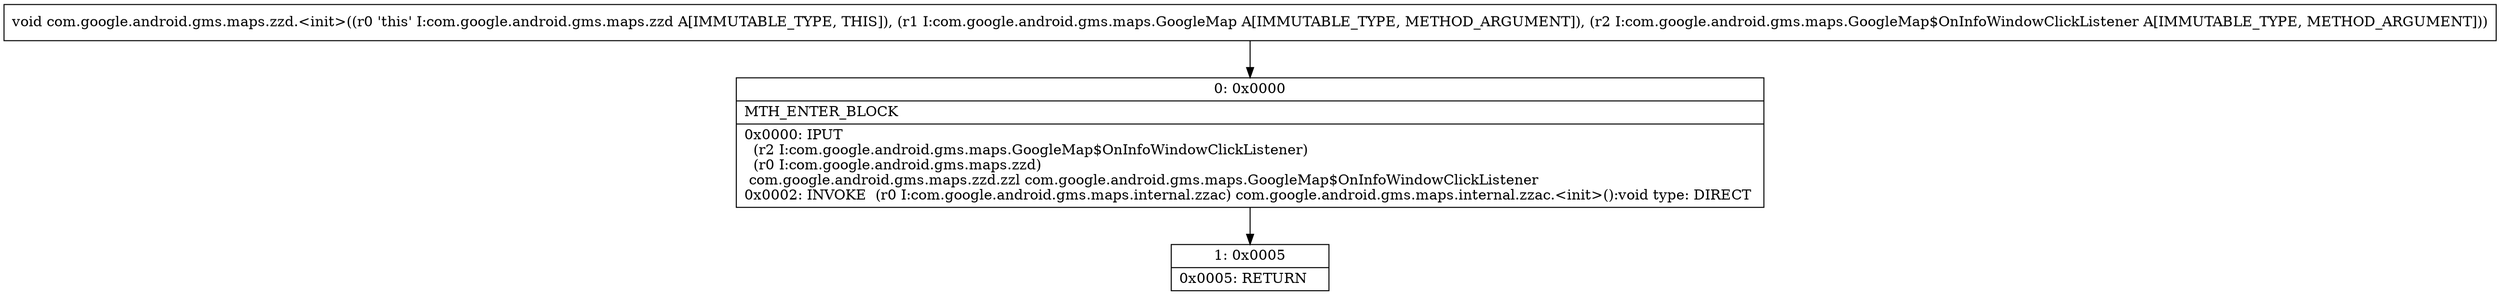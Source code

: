 digraph "CFG forcom.google.android.gms.maps.zzd.\<init\>(Lcom\/google\/android\/gms\/maps\/GoogleMap;Lcom\/google\/android\/gms\/maps\/GoogleMap$OnInfoWindowClickListener;)V" {
Node_0 [shape=record,label="{0\:\ 0x0000|MTH_ENTER_BLOCK\l|0x0000: IPUT  \l  (r2 I:com.google.android.gms.maps.GoogleMap$OnInfoWindowClickListener)\l  (r0 I:com.google.android.gms.maps.zzd)\l com.google.android.gms.maps.zzd.zzl com.google.android.gms.maps.GoogleMap$OnInfoWindowClickListener \l0x0002: INVOKE  (r0 I:com.google.android.gms.maps.internal.zzac) com.google.android.gms.maps.internal.zzac.\<init\>():void type: DIRECT \l}"];
Node_1 [shape=record,label="{1\:\ 0x0005|0x0005: RETURN   \l}"];
MethodNode[shape=record,label="{void com.google.android.gms.maps.zzd.\<init\>((r0 'this' I:com.google.android.gms.maps.zzd A[IMMUTABLE_TYPE, THIS]), (r1 I:com.google.android.gms.maps.GoogleMap A[IMMUTABLE_TYPE, METHOD_ARGUMENT]), (r2 I:com.google.android.gms.maps.GoogleMap$OnInfoWindowClickListener A[IMMUTABLE_TYPE, METHOD_ARGUMENT])) }"];
MethodNode -> Node_0;
Node_0 -> Node_1;
}

